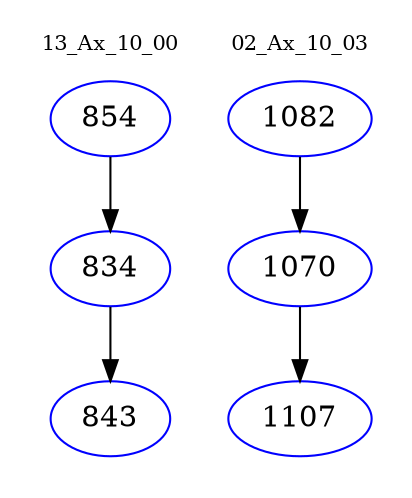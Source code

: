 digraph{
subgraph cluster_0 {
color = white
label = "13_Ax_10_00";
fontsize=10;
T0_854 [label="854", color="blue"]
T0_854 -> T0_834 [color="black"]
T0_834 [label="834", color="blue"]
T0_834 -> T0_843 [color="black"]
T0_843 [label="843", color="blue"]
}
subgraph cluster_1 {
color = white
label = "02_Ax_10_03";
fontsize=10;
T1_1082 [label="1082", color="blue"]
T1_1082 -> T1_1070 [color="black"]
T1_1070 [label="1070", color="blue"]
T1_1070 -> T1_1107 [color="black"]
T1_1107 [label="1107", color="blue"]
}
}
